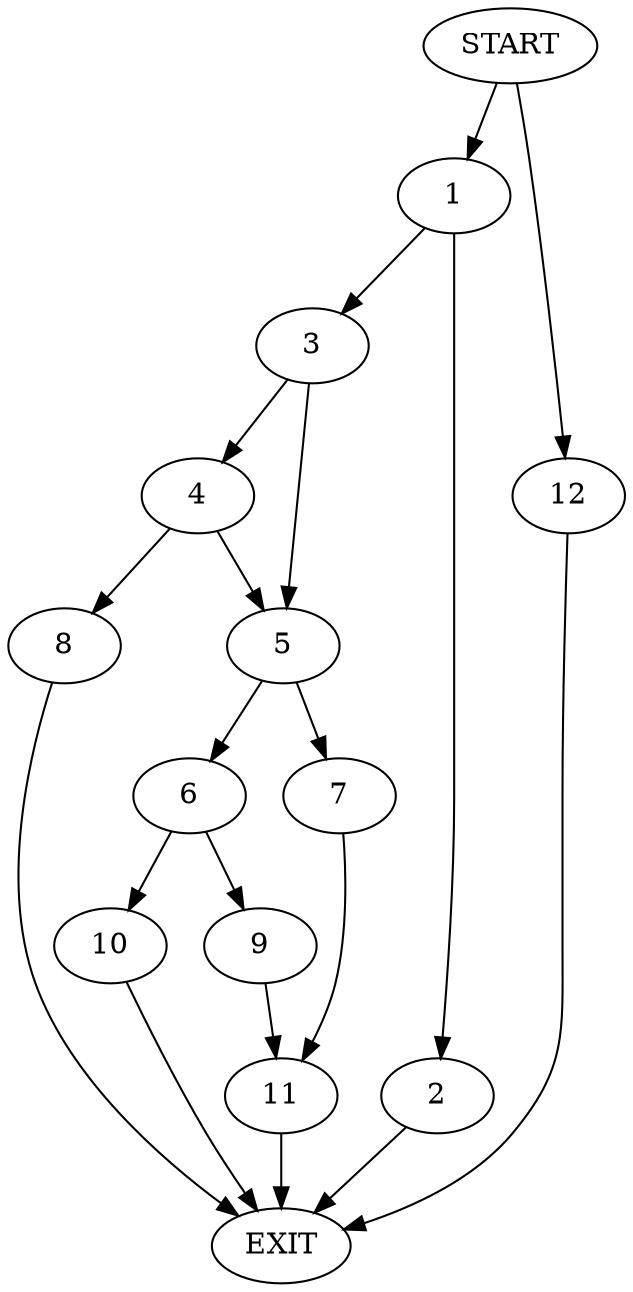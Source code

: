 digraph {
0 [label="START"]
13 [label="EXIT"]
0 -> 1
1 -> 2
1 -> 3
2 -> 13
3 -> 4
3 -> 5
5 -> 6
5 -> 7
4 -> 8
4 -> 5
8 -> 13
6 -> 9
6 -> 10
7 -> 11
11 -> 13
9 -> 11
10 -> 13
0 -> 12
12 -> 13
}
